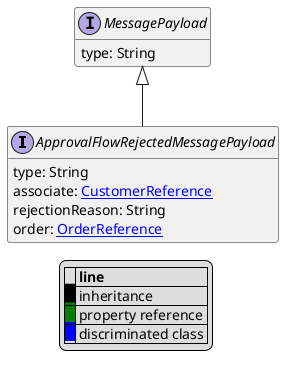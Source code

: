 @startuml

hide empty fields
hide empty methods
legend
|= |= line |
|<back:black>   </back>| inheritance |
|<back:green>   </back>| property reference |
|<back:blue>   </back>| discriminated class |
endlegend
interface ApprovalFlowRejectedMessagePayload [[ApprovalFlowRejectedMessagePayload.svg]] extends MessagePayload {
    type: String
    associate: [[CustomerReference.svg CustomerReference]]
    rejectionReason: String
    order: [[OrderReference.svg OrderReference]]
}
interface MessagePayload [[MessagePayload.svg]]  {
    type: String
}





@enduml
